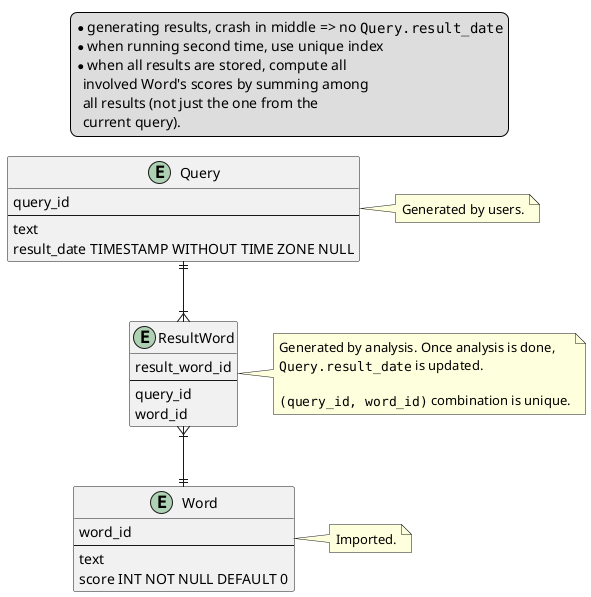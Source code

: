 @startuml Database

legend top
* generating results, crash in middle => no ""Query.result_date""
* when running second time, use unique index
* when all results are stored, compute all
  involved Word's scores by summing among
  all results (not just the one from the
  current query).
end legend

entity Word {
    word_id
    ---
    text
    score INT NOT NULL DEFAULT 0
}

note right of Word
Imported.
end note

entity Query {
    query_id
    ---
    text
    result_date TIMESTAMP WITHOUT TIME ZONE NULL
}

note right of Query
Generated by users.
end note

entity ResultWord {
    result_word_id
    ---
    query_id
    word_id
}

note right of ResultWord
Generated by analysis. Once analysis is done,
""Query.result_date"" is updated.

""(query_id, word_id)"" combination is unique.
end note

Query ||--|{ ResultWord
ResultWord }|--|| Word

@enduml

